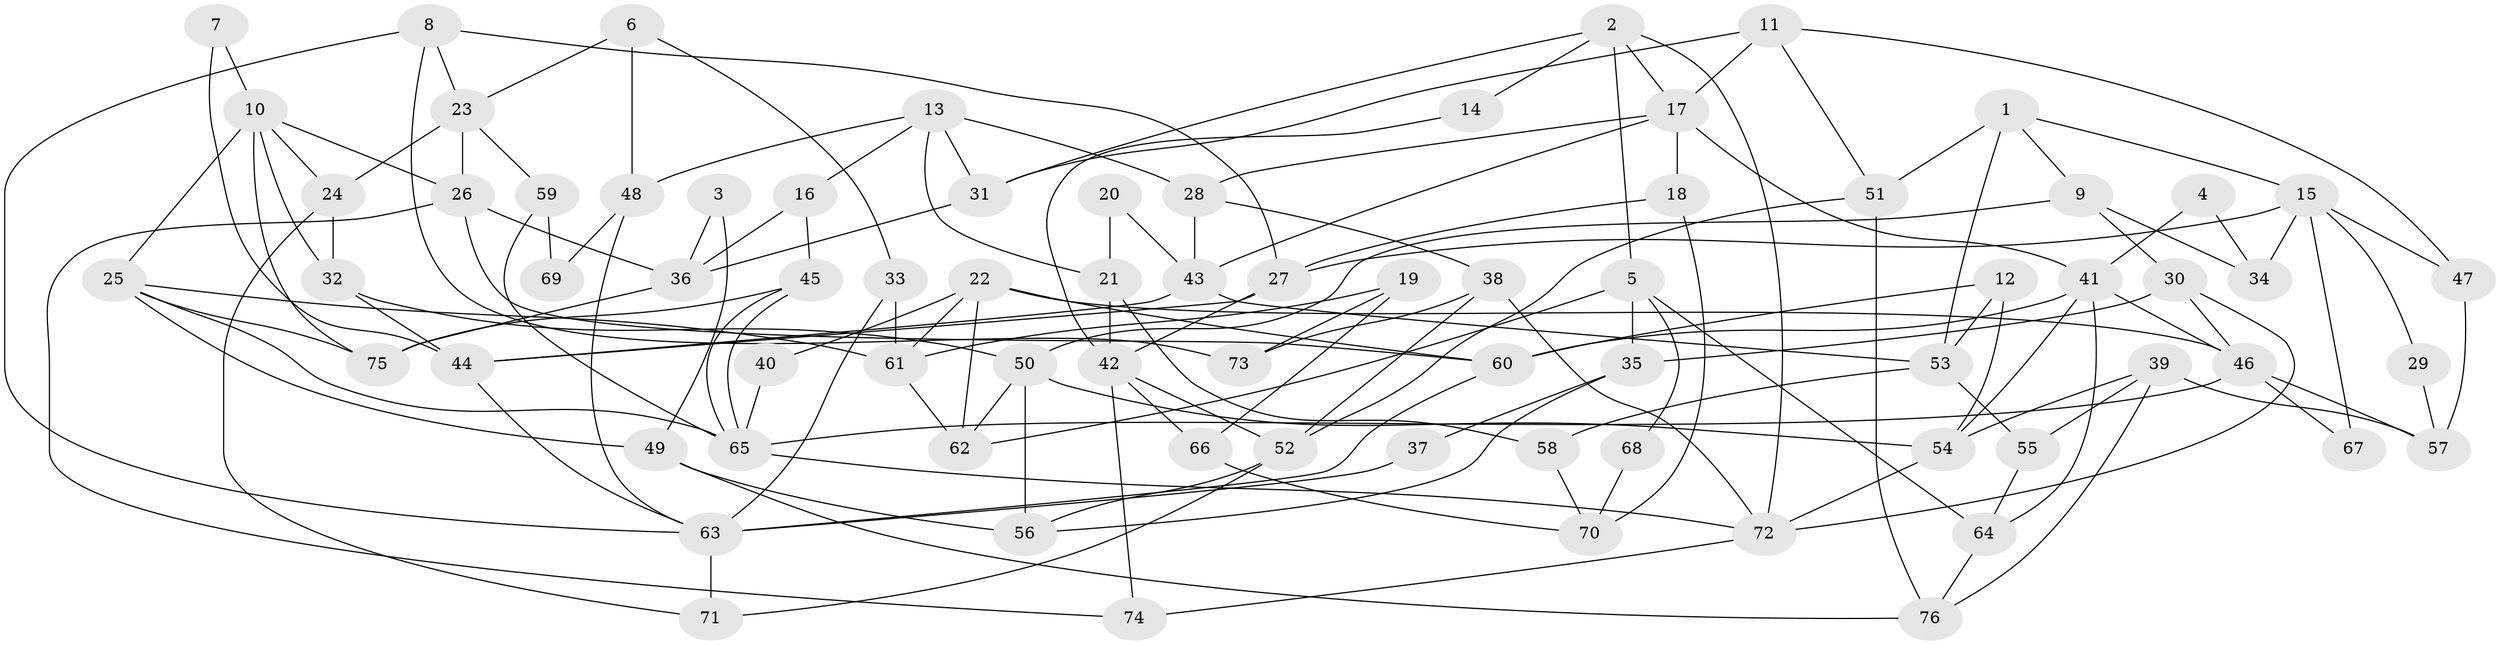 // Generated by graph-tools (version 1.1) at 2025/14/03/09/25 04:14:54]
// undirected, 76 vertices, 152 edges
graph export_dot {
graph [start="1"]
  node [color=gray90,style=filled];
  1;
  2;
  3;
  4;
  5;
  6;
  7;
  8;
  9;
  10;
  11;
  12;
  13;
  14;
  15;
  16;
  17;
  18;
  19;
  20;
  21;
  22;
  23;
  24;
  25;
  26;
  27;
  28;
  29;
  30;
  31;
  32;
  33;
  34;
  35;
  36;
  37;
  38;
  39;
  40;
  41;
  42;
  43;
  44;
  45;
  46;
  47;
  48;
  49;
  50;
  51;
  52;
  53;
  54;
  55;
  56;
  57;
  58;
  59;
  60;
  61;
  62;
  63;
  64;
  65;
  66;
  67;
  68;
  69;
  70;
  71;
  72;
  73;
  74;
  75;
  76;
  1 -- 9;
  1 -- 51;
  1 -- 15;
  1 -- 53;
  2 -- 72;
  2 -- 17;
  2 -- 5;
  2 -- 14;
  2 -- 31;
  3 -- 36;
  3 -- 49;
  4 -- 41;
  4 -- 34;
  5 -- 35;
  5 -- 62;
  5 -- 64;
  5 -- 68;
  6 -- 33;
  6 -- 23;
  6 -- 48;
  7 -- 44;
  7 -- 10;
  8 -- 73;
  8 -- 63;
  8 -- 23;
  8 -- 27;
  9 -- 30;
  9 -- 50;
  9 -- 34;
  10 -- 26;
  10 -- 24;
  10 -- 25;
  10 -- 32;
  10 -- 75;
  11 -- 51;
  11 -- 31;
  11 -- 17;
  11 -- 47;
  12 -- 53;
  12 -- 60;
  12 -- 54;
  13 -- 48;
  13 -- 16;
  13 -- 21;
  13 -- 28;
  13 -- 31;
  14 -- 42;
  15 -- 27;
  15 -- 29;
  15 -- 34;
  15 -- 47;
  15 -- 67;
  16 -- 36;
  16 -- 45;
  17 -- 43;
  17 -- 18;
  17 -- 28;
  17 -- 41;
  18 -- 27;
  18 -- 70;
  19 -- 61;
  19 -- 66;
  19 -- 73;
  20 -- 21;
  20 -- 43;
  21 -- 42;
  21 -- 58;
  22 -- 61;
  22 -- 46;
  22 -- 40;
  22 -- 60;
  22 -- 62;
  23 -- 24;
  23 -- 26;
  23 -- 59;
  24 -- 71;
  24 -- 32;
  25 -- 65;
  25 -- 49;
  25 -- 61;
  25 -- 75;
  26 -- 36;
  26 -- 60;
  26 -- 74;
  27 -- 44;
  27 -- 42;
  28 -- 38;
  28 -- 43;
  29 -- 57;
  30 -- 46;
  30 -- 72;
  30 -- 35;
  31 -- 36;
  32 -- 50;
  32 -- 44;
  33 -- 63;
  33 -- 61;
  35 -- 56;
  35 -- 37;
  36 -- 75;
  37 -- 63;
  38 -- 72;
  38 -- 52;
  38 -- 73;
  39 -- 54;
  39 -- 57;
  39 -- 55;
  39 -- 76;
  40 -- 65;
  41 -- 60;
  41 -- 46;
  41 -- 54;
  41 -- 64;
  42 -- 52;
  42 -- 66;
  42 -- 74;
  43 -- 53;
  43 -- 44;
  44 -- 63;
  45 -- 75;
  45 -- 65;
  45 -- 65;
  46 -- 65;
  46 -- 57;
  46 -- 67;
  47 -- 57;
  48 -- 63;
  48 -- 69;
  49 -- 76;
  49 -- 56;
  50 -- 62;
  50 -- 54;
  50 -- 56;
  51 -- 76;
  51 -- 52;
  52 -- 56;
  52 -- 71;
  53 -- 55;
  53 -- 58;
  54 -- 72;
  55 -- 64;
  58 -- 70;
  59 -- 65;
  59 -- 69;
  60 -- 63;
  61 -- 62;
  63 -- 71;
  64 -- 76;
  65 -- 72;
  66 -- 70;
  68 -- 70;
  72 -- 74;
}
